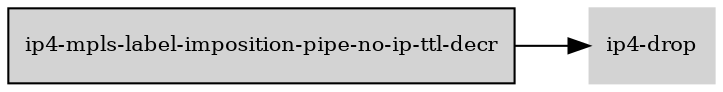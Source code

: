 digraph "ip4_mpls_label_imposition_pipe_no_ip_ttl_decr_subgraph" {
  rankdir=LR;
  node [shape=box, style=filled, fontsize=10, color=lightgray, fontcolor=black, fillcolor=lightgray];
  "ip4-mpls-label-imposition-pipe-no-ip-ttl-decr" [color=black, fontcolor=black, fillcolor=lightgray];
  edge [fontsize=8];
  "ip4-mpls-label-imposition-pipe-no-ip-ttl-decr" -> "ip4-drop";
}
